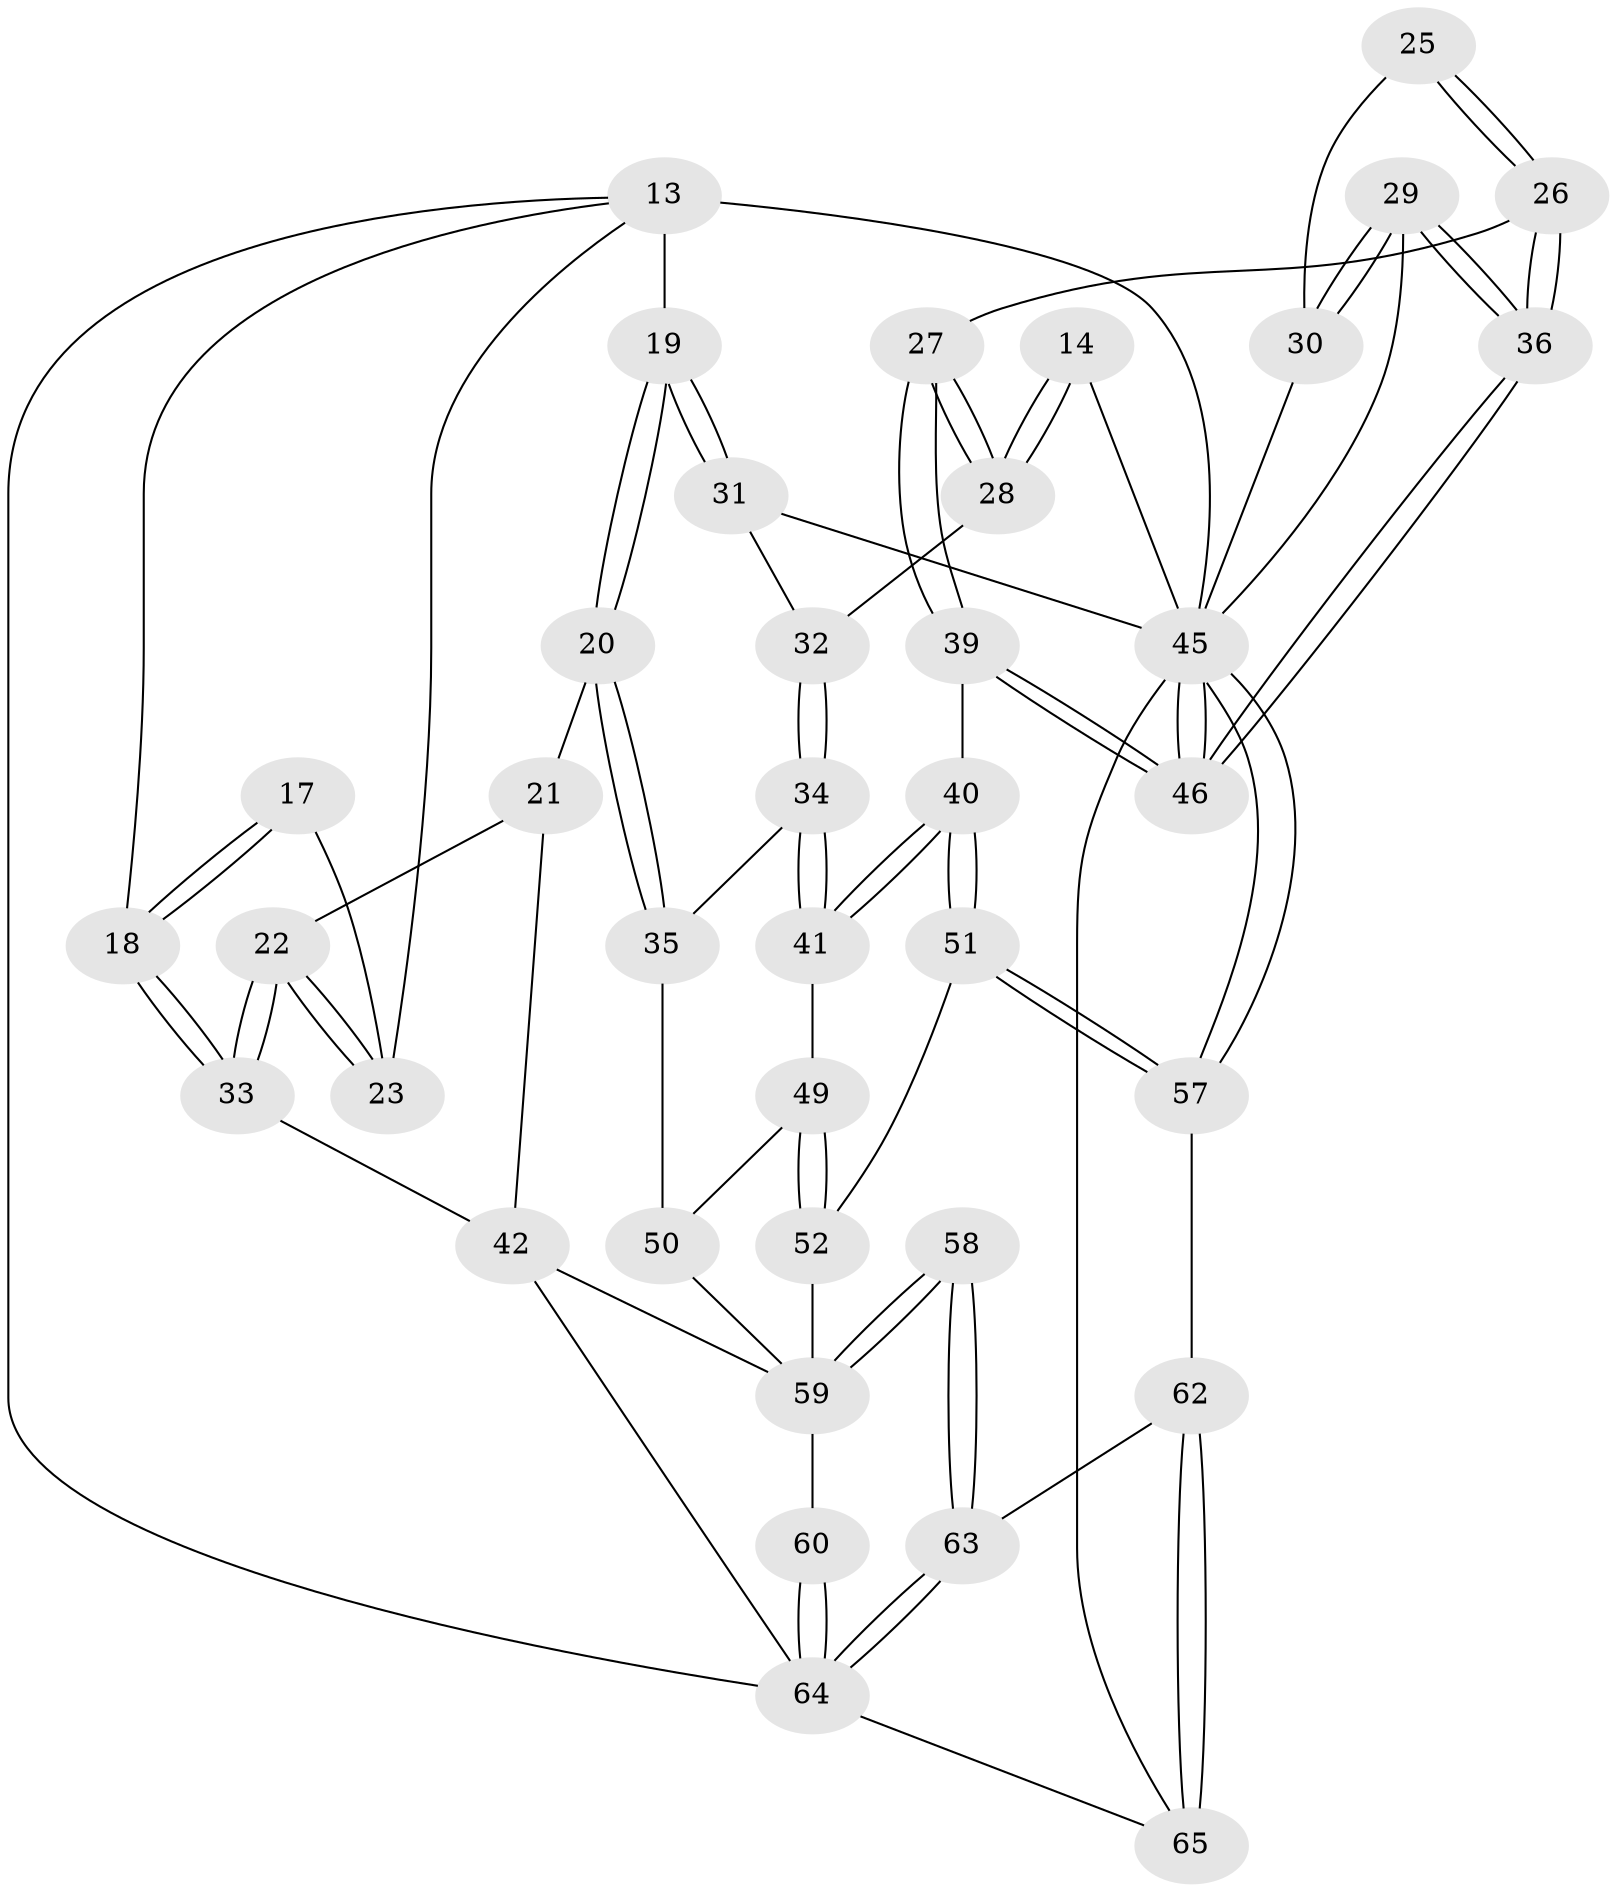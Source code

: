 // original degree distribution, {4: 0.24615384615384617, 5: 0.5230769230769231, 3: 0.03076923076923077, 6: 0.2}
// Generated by graph-tools (version 1.1) at 2025/06/03/04/25 22:06:43]
// undirected, 39 vertices, 91 edges
graph export_dot {
graph [start="1"]
  node [color=gray90,style=filled];
  13 [pos="+0.18809996671926105+0.08841987776058989",super="+12+3+11"];
  14 [pos="+0.6274560673534179+0.13030825265460738"];
  17 [pos="+0+0"];
  18 [pos="+0+0"];
  19 [pos="+0.36738698807070014+0.2630077285816168"];
  20 [pos="+0.3664228453419705+0.2665297692816069"];
  21 [pos="+0.1308614022516021+0.27863488844551126"];
  22 [pos="+0.07981616845284888+0.2715194894712509"];
  23 [pos="+0.12547118907755955+0.1436344366807176",super="+16"];
  25 [pos="+0.8148727672101691+0.2685861812821259"];
  26 [pos="+0.8096975557702812+0.28258290132851427"];
  27 [pos="+0.7561936729952158+0.33967576680810957"];
  28 [pos="+0.7062843167582277+0.29577261331997545"];
  29 [pos="+1+0.03731212499074275"];
  30 [pos="+1+0.08359820088117649",super="+24"];
  31 [pos="+0.4851159987030884+0.19671398302826093"];
  32 [pos="+0.6239694568691386+0.2964458591408337"];
  33 [pos="+0+0.3625177943228346"];
  34 [pos="+0.46382284297455456+0.340314974889776"];
  35 [pos="+0.3776007639059783+0.3037814513679654"];
  36 [pos="+1+0.29633615743227343"];
  39 [pos="+0.7585653903235001+0.4143523706996737"];
  40 [pos="+0.7441861706552914+0.43354501942515816"];
  41 [pos="+0.5817349957993605+0.45183178741430674"];
  42 [pos="+0+0.49446623439718995",super="+38+37"];
  45 [pos="+1+0.69878976526635",super="+9+6+15"];
  46 [pos="+1+0.524130459416744"];
  49 [pos="+0.5748626563973392+0.46076709930853277"];
  50 [pos="+0.4494878917145289+0.5357502292805449",super="+47"];
  51 [pos="+0.7307389559455858+0.6491334734414426"];
  52 [pos="+0.5627695628375924+0.6318269023737476"];
  57 [pos="+0.7979846240396046+0.7743206210127908"];
  58 [pos="+0.3680899633247614+0.9199683898724719"];
  59 [pos="+0.12083869973885966+0.7648872561105253",super="+54+56"];
  60 [pos="+0.07295061585661461+0.7898898045782882"];
  62 [pos="+0.4854672539550213+1",super="+61"];
  63 [pos="+0.3965332731245356+1"];
  64 [pos="+0+1",super="+44+43"];
  65 [pos="+1+1"];
  13 -- 23;
  13 -- 19;
  13 -- 45 [weight=3];
  13 -- 64;
  13 -- 18;
  14 -- 28;
  14 -- 28;
  14 -- 45 [weight=2];
  17 -- 18;
  17 -- 18;
  17 -- 23 [weight=2];
  18 -- 33;
  18 -- 33;
  19 -- 20;
  19 -- 20;
  19 -- 31;
  19 -- 31;
  20 -- 21;
  20 -- 35;
  20 -- 35;
  21 -- 22;
  21 -- 42;
  22 -- 23;
  22 -- 23;
  22 -- 33;
  22 -- 33;
  25 -- 26;
  25 -- 26;
  25 -- 30 [weight=2];
  26 -- 27;
  26 -- 36;
  26 -- 36;
  27 -- 28;
  27 -- 28;
  27 -- 39;
  27 -- 39;
  28 -- 32;
  29 -- 30;
  29 -- 30;
  29 -- 36;
  29 -- 36;
  29 -- 45;
  30 -- 45;
  31 -- 32;
  31 -- 45;
  32 -- 34;
  32 -- 34;
  33 -- 42;
  34 -- 35;
  34 -- 41;
  34 -- 41;
  35 -- 50;
  36 -- 46;
  36 -- 46;
  39 -- 40;
  39 -- 46;
  39 -- 46;
  40 -- 41;
  40 -- 41;
  40 -- 51;
  40 -- 51;
  41 -- 49;
  42 -- 64;
  42 -- 59 [weight=2];
  45 -- 46;
  45 -- 46;
  45 -- 57;
  45 -- 57;
  45 -- 65;
  49 -- 50;
  49 -- 52;
  49 -- 52;
  50 -- 59 [weight=2];
  51 -- 52;
  51 -- 57;
  51 -- 57;
  52 -- 59;
  57 -- 62;
  58 -- 59 [weight=2];
  58 -- 59;
  58 -- 63;
  58 -- 63;
  59 -- 60;
  60 -- 64 [weight=2];
  60 -- 64;
  62 -- 63;
  62 -- 65 [weight=2];
  62 -- 65;
  63 -- 64;
  63 -- 64;
  64 -- 65;
}
